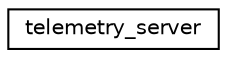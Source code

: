 digraph "Graphical Class Hierarchy"
{
  edge [fontname="Helvetica",fontsize="10",labelfontname="Helvetica",labelfontsize="10"];
  node [fontname="Helvetica",fontsize="10",shape=record];
  rankdir="LR";
  Node0 [label="telemetry_server",height=0.2,width=0.4,color="black", fillcolor="white", style="filled",URL="$classtelemetry__server.html"];
}

